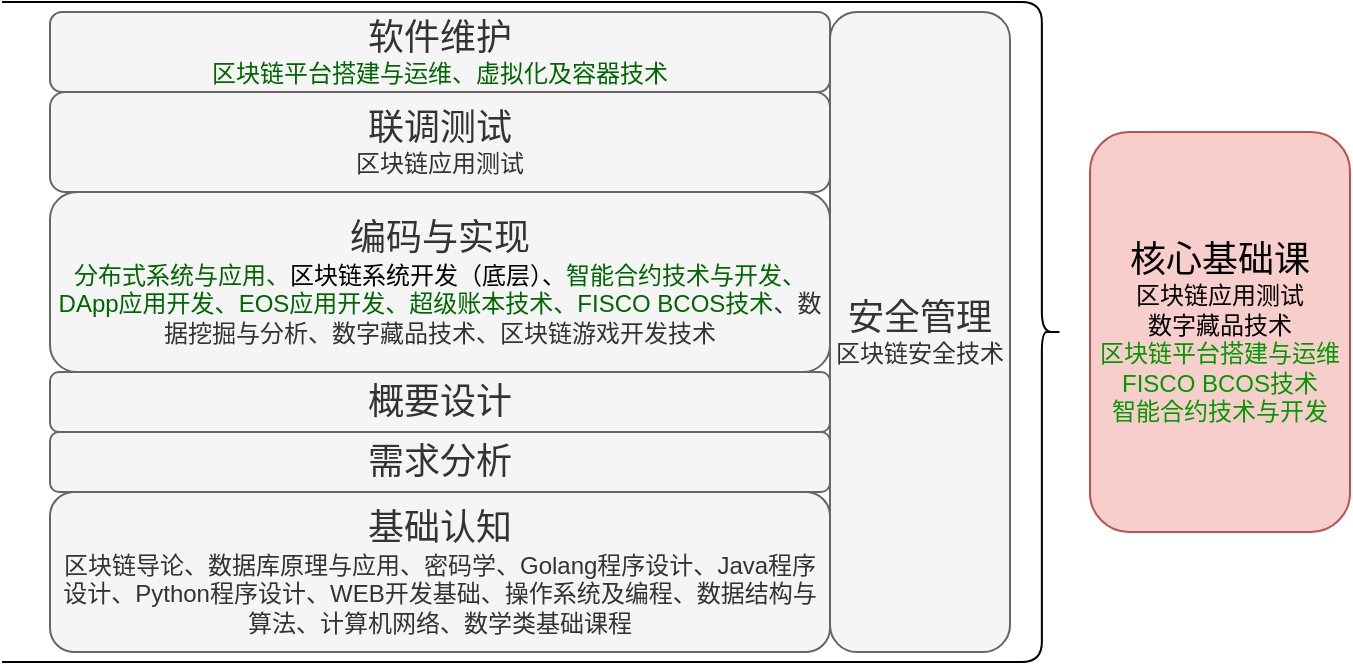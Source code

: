 <mxfile version="22.1.11" type="github">
  <diagram name="第 1 页" id="D1TzzIXAI3c-7DYu6P_8">
    <mxGraphModel dx="792" dy="736" grid="1" gridSize="10" guides="1" tooltips="1" connect="1" arrows="1" fold="1" page="1" pageScale="1" pageWidth="827" pageHeight="1169" math="0" shadow="0">
      <root>
        <mxCell id="0" />
        <mxCell id="1" parent="0" />
        <mxCell id="Saep0hxBm3rdNTJurB6--10" value="" style="shape=curlyBracket;whiteSpace=wrap;html=1;rounded=1;flipH=1;labelPosition=right;verticalLabelPosition=middle;align=left;verticalAlign=middle;size=0.019;" vertex="1" parent="1">
          <mxGeometry x="256" y="175" width="530" height="330" as="geometry" />
        </mxCell>
        <mxCell id="Saep0hxBm3rdNTJurB6--1" value="&lt;font style=&quot;font-size: 18px;&quot;&gt;概要设计&lt;/font&gt;" style="rounded=1;whiteSpace=wrap;html=1;fillColor=#f5f5f5;fontColor=#333333;strokeColor=#666666;" vertex="1" parent="1">
          <mxGeometry x="280" y="360" width="390" height="30" as="geometry" />
        </mxCell>
        <mxCell id="Saep0hxBm3rdNTJurB6--2" value="&lt;font style=&quot;font-size: 18px;&quot;&gt;需求分析&lt;/font&gt;" style="rounded=1;whiteSpace=wrap;html=1;fillColor=#f5f5f5;fontColor=#333333;strokeColor=#666666;" vertex="1" parent="1">
          <mxGeometry x="280" y="390" width="390" height="30" as="geometry" />
        </mxCell>
        <mxCell id="Saep0hxBm3rdNTJurB6--3" value="&lt;font style=&quot;font-size: 18px;&quot;&gt;编码与实现&lt;br&gt;&lt;/font&gt;&lt;div&gt;&lt;font color=&quot;#006600&quot;&gt;分布式系统与应用、&lt;/font&gt;&lt;span style=&quot;background-color: initial;&quot;&gt;&lt;font color=&quot;#000000&quot;&gt;区块链系统开发（底层）、&lt;/font&gt;&lt;/span&gt;&lt;span style=&quot;color: rgb(0, 102, 0); background-color: initial;&quot;&gt;智能合约技术与开发、&lt;/span&gt;&lt;span style=&quot;color: rgb(0, 102, 0); background-color: initial;&quot;&gt;DApp应用开发、&lt;/span&gt;&lt;span style=&quot;color: rgb(0, 102, 0); background-color: initial;&quot;&gt;EOS应用开发、&lt;/span&gt;&lt;span style=&quot;color: rgb(0, 102, 0); background-color: initial;&quot;&gt;超级账本技术、&lt;/span&gt;&lt;span style=&quot;color: rgb(0, 102, 0); background-color: initial;&quot;&gt;FISCO BCOS技术&lt;/span&gt;&lt;span style=&quot;background-color: initial;&quot;&gt;、&lt;/span&gt;&lt;span style=&quot;background-color: initial;&quot;&gt;数据挖掘与分析、数字藏品技术、区块链游戏开发技术&lt;/span&gt;&lt;/div&gt;" style="rounded=1;whiteSpace=wrap;html=1;fillColor=#f5f5f5;strokeColor=#666666;fontColor=#333333;" vertex="1" parent="1">
          <mxGeometry x="280" y="270" width="390" height="90" as="geometry" />
        </mxCell>
        <mxCell id="Saep0hxBm3rdNTJurB6--4" value="&lt;font style=&quot;font-size: 18px;&quot;&gt;联调测试&lt;br&gt;&lt;/font&gt;区块链应用测试" style="rounded=1;whiteSpace=wrap;html=1;fillColor=#f5f5f5;strokeColor=#666666;fontColor=#333333;" vertex="1" parent="1">
          <mxGeometry x="280" y="220" width="390" height="50" as="geometry" />
        </mxCell>
        <mxCell id="Saep0hxBm3rdNTJurB6--5" value="&lt;font style=&quot;font-size: 18px;&quot;&gt;软件维护&lt;br&gt;&lt;/font&gt;&lt;font color=&quot;#006600&quot;&gt;区块链平台搭建与运维、虚拟化及容器技术&lt;/font&gt;" style="rounded=1;whiteSpace=wrap;html=1;fillColor=#f5f5f5;strokeColor=#666666;fontColor=#333333;" vertex="1" parent="1">
          <mxGeometry x="280" y="180" width="390" height="40" as="geometry" />
        </mxCell>
        <mxCell id="Saep0hxBm3rdNTJurB6--6" value="&lt;font style=&quot;font-size: 18px;&quot;&gt;安全管理&lt;/font&gt;&lt;br&gt;区块链安全技术" style="rounded=1;whiteSpace=wrap;html=1;fillColor=#f5f5f5;strokeColor=#666666;fontColor=#333333;" vertex="1" parent="1">
          <mxGeometry x="670" y="180" width="90" height="320" as="geometry" />
        </mxCell>
        <mxCell id="Saep0hxBm3rdNTJurB6--7" value="&lt;font style=&quot;font-size: 18px;&quot;&gt;基础认知&lt;/font&gt;&lt;br&gt;&lt;div&gt;区块链导论、&lt;span style=&quot;background-color: initial;&quot;&gt;数据库原理与应用、&lt;/span&gt;&lt;span style=&quot;background-color: initial;&quot;&gt;密码学、&lt;/span&gt;&lt;span style=&quot;background-color: initial;&quot;&gt;Golang程序设计、&lt;/span&gt;&lt;span style=&quot;background-color: initial;&quot;&gt;Java程序设计、&lt;/span&gt;&lt;span style=&quot;background-color: initial;&quot;&gt;Python程序设计、&lt;/span&gt;&lt;span style=&quot;background-color: initial;&quot;&gt;WEB开发基础、&lt;/span&gt;&lt;span style=&quot;background-color: initial;&quot;&gt;操作系统及编程、&lt;/span&gt;&lt;span style=&quot;background-color: initial;&quot;&gt;数据结构与算法、&lt;/span&gt;&lt;span style=&quot;background-color: initial;&quot;&gt;计算机网络、&lt;/span&gt;&lt;span style=&quot;background-color: initial;&quot;&gt;数学类基础课程&lt;/span&gt;&lt;/div&gt;" style="rounded=1;whiteSpace=wrap;html=1;fillColor=#f5f5f5;fontColor=#333333;strokeColor=#666666;" vertex="1" parent="1">
          <mxGeometry x="280" y="420" width="390" height="80" as="geometry" />
        </mxCell>
        <mxCell id="Saep0hxBm3rdNTJurB6--11" value="&lt;font style=&quot;font-size: 18px;&quot;&gt;核心基础课&lt;/font&gt;&lt;br&gt;区块链应用测试&lt;br&gt;数字藏品技术&lt;br&gt;&lt;font color=&quot;#009900&quot;&gt;区块链平台搭建与运维&lt;br style=&quot;border-color: var(--border-color);&quot;&gt;FISCO BCOS技术&lt;br style=&quot;border-color: var(--border-color);&quot;&gt;智能合约技术与开发&lt;/font&gt;" style="rounded=1;whiteSpace=wrap;html=1;fillColor=#f8cecc;strokeColor=#b85450;" vertex="1" parent="1">
          <mxGeometry x="800" y="240" width="130" height="200" as="geometry" />
        </mxCell>
      </root>
    </mxGraphModel>
  </diagram>
</mxfile>
